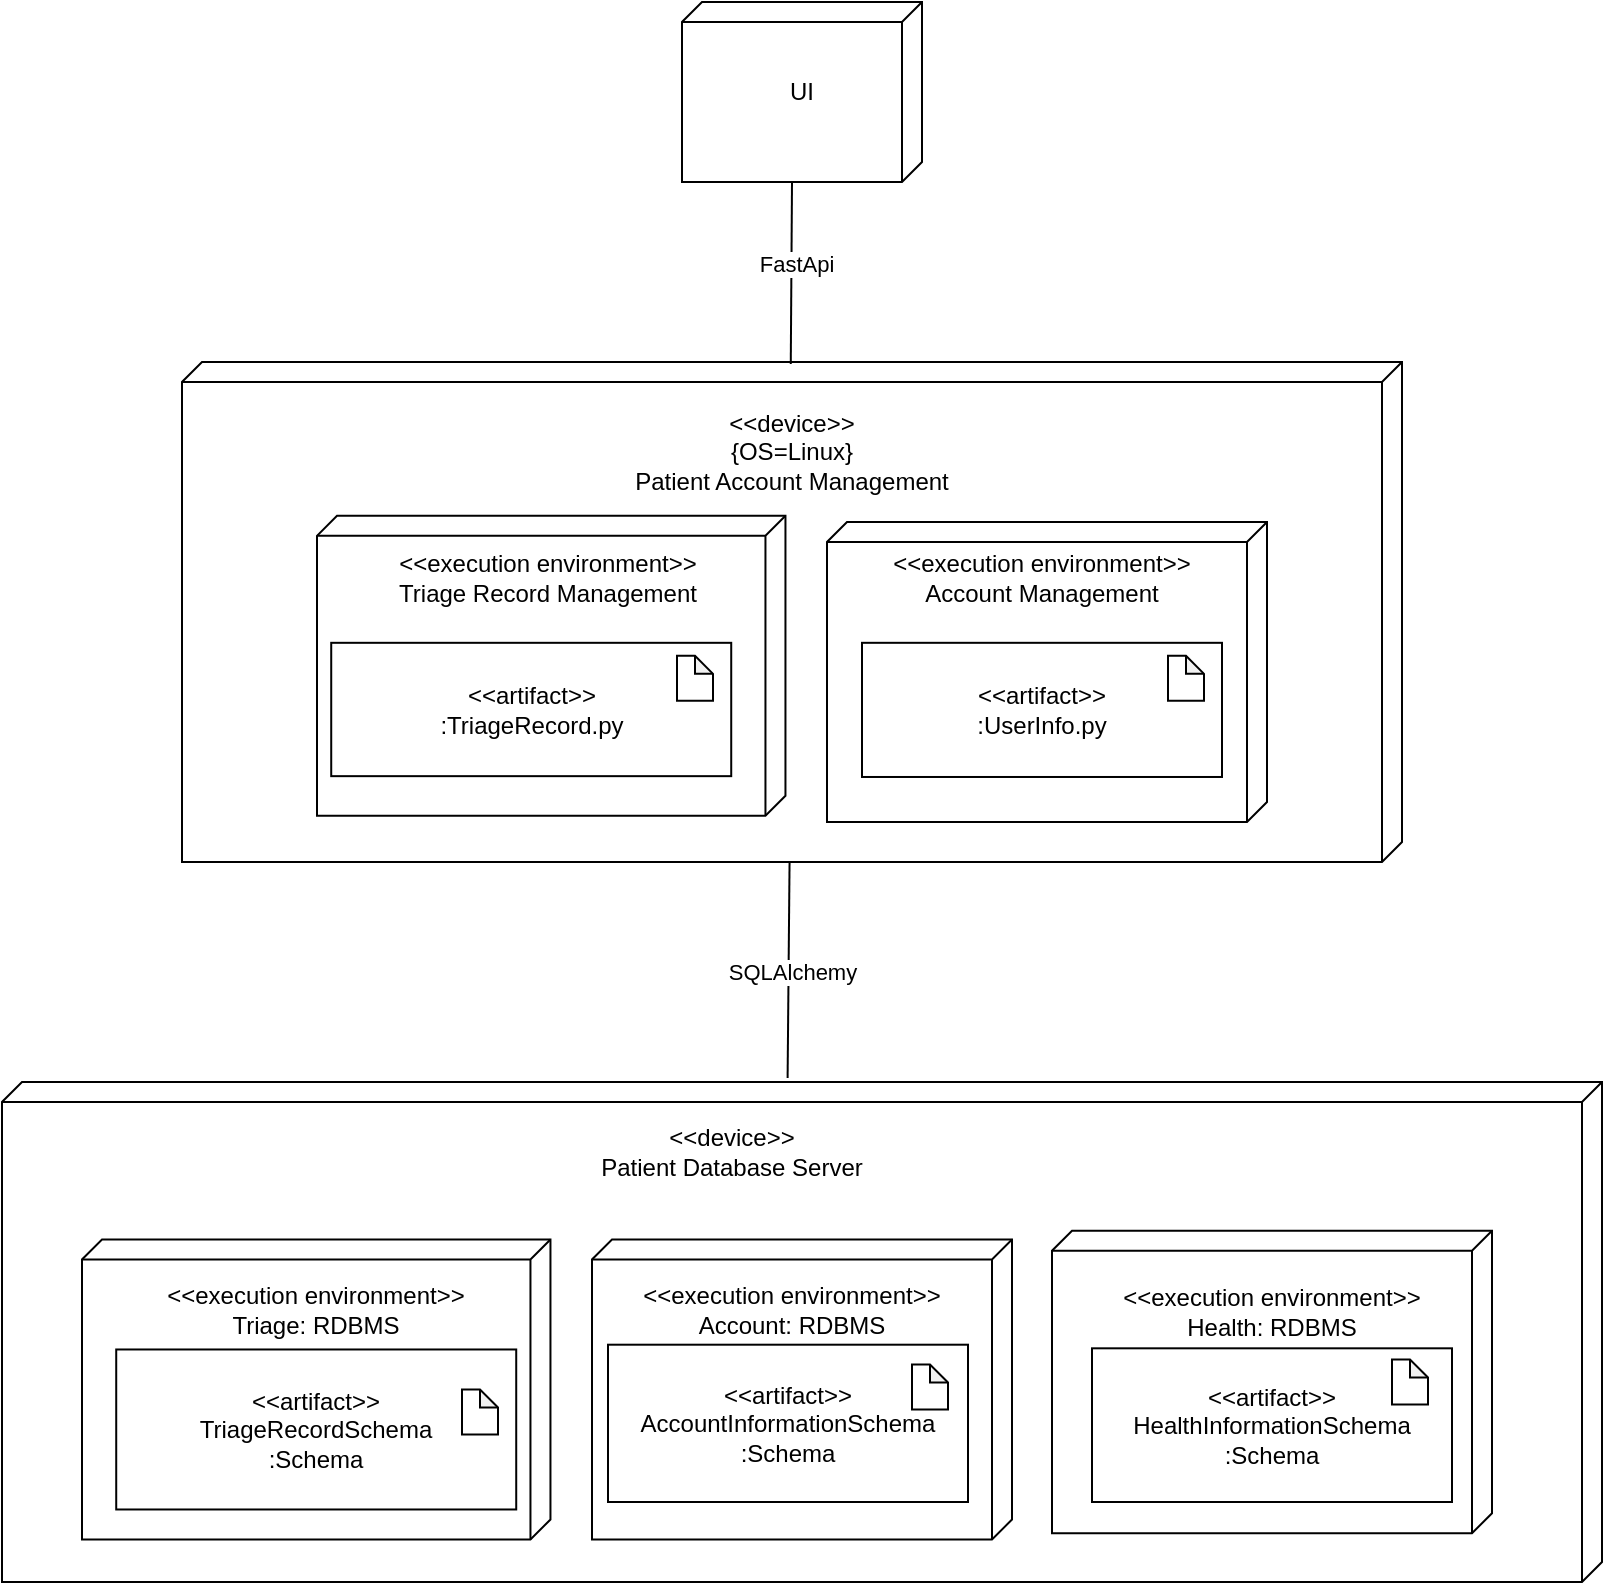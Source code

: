 <mxfile version="22.0.4" type="github">
  <diagram name="Page-1" id="N1XHB9eJ3Ktm11am80fy">
    <mxGraphModel dx="2242" dy="1566" grid="1" gridSize="10" guides="1" tooltips="1" connect="1" arrows="1" fold="1" page="1" pageScale="1" pageWidth="1100" pageHeight="850" math="0" shadow="0">
      <root>
        <mxCell id="0" />
        <mxCell id="1" parent="0" />
        <mxCell id="amkf--ewnWth5ymRdd6v-28" value="" style="verticalAlign=top;align=left;spacingTop=8;spacingLeft=2;spacingRight=12;shape=cube;size=10;direction=south;fontStyle=4;html=1;whiteSpace=wrap;" vertex="1" parent="1">
          <mxGeometry x="-880" y="-630" width="610" height="250" as="geometry" />
        </mxCell>
        <mxCell id="amkf--ewnWth5ymRdd6v-22" value="" style="verticalAlign=top;align=left;spacingTop=8;spacingLeft=2;spacingRight=12;shape=cube;size=10;direction=south;fontStyle=4;html=1;whiteSpace=wrap;" vertex="1" parent="1">
          <mxGeometry x="-970" y="-270" width="800" height="250" as="geometry" />
        </mxCell>
        <mxCell id="ZZaK3AFCLJGnbKY80Tlh-2" value="" style="verticalAlign=top;align=center;spacingTop=8;spacingLeft=2;spacingRight=12;shape=cube;size=10;direction=south;fontStyle=4;html=1;whiteSpace=wrap;" parent="1" vertex="1">
          <mxGeometry x="-812.5" y="-553.1" width="234.23" height="150" as="geometry" />
        </mxCell>
        <mxCell id="ZZaK3AFCLJGnbKY80Tlh-3" value="" style="verticalAlign=top;align=center;spacingTop=8;spacingLeft=2;spacingRight=12;shape=cube;size=10;direction=south;fontStyle=4;html=1;whiteSpace=wrap;" parent="1" vertex="1">
          <mxGeometry x="-557.5" y="-550" width="220" height="150" as="geometry" />
        </mxCell>
        <mxCell id="cxZqdax2sH9tnhvdFXiP-1" value="&amp;lt;&amp;lt;artifact&amp;gt;&amp;gt;&lt;br&gt;:TriageRecord.py" style="rounded=0;whiteSpace=wrap;html=1;" parent="1" vertex="1">
          <mxGeometry x="-805.39" y="-489.59" width="200" height="66.67" as="geometry" />
        </mxCell>
        <mxCell id="cxZqdax2sH9tnhvdFXiP-3" value="&amp;lt;&amp;lt;artifact&amp;gt;&amp;gt;&lt;br&gt;:UserInfo.py" style="rounded=0;whiteSpace=wrap;html=1;" parent="1" vertex="1">
          <mxGeometry x="-540" y="-489.59" width="180" height="67.08" as="geometry" />
        </mxCell>
        <mxCell id="cxZqdax2sH9tnhvdFXiP-5" value="" style="shape=note;whiteSpace=wrap;html=1;backgroundOutline=1;darkOpacity=0.05;size=9;" parent="1" vertex="1">
          <mxGeometry x="-632.5" y="-483.1" width="18" height="22.5" as="geometry" />
        </mxCell>
        <mxCell id="cxZqdax2sH9tnhvdFXiP-8" value="" style="shape=note;whiteSpace=wrap;html=1;backgroundOutline=1;darkOpacity=0.05;size=9;" parent="1" vertex="1">
          <mxGeometry x="-387" y="-483.1" width="18" height="22.5" as="geometry" />
        </mxCell>
        <mxCell id="amkf--ewnWth5ymRdd6v-2" value="" style="verticalAlign=top;align=center;spacingTop=8;spacingLeft=2;spacingRight=12;shape=cube;size=10;direction=south;fontStyle=4;html=1;whiteSpace=wrap;" vertex="1" parent="1">
          <mxGeometry x="-930" y="-191.25" width="234.23" height="150" as="geometry" />
        </mxCell>
        <mxCell id="amkf--ewnWth5ymRdd6v-3" value="" style="verticalAlign=top;align=center;spacingTop=8;spacingLeft=2;spacingRight=12;shape=cube;size=10;direction=south;fontStyle=4;html=1;whiteSpace=wrap;" vertex="1" parent="1">
          <mxGeometry x="-445" y="-195.62" width="220" height="151.25" as="geometry" />
        </mxCell>
        <mxCell id="amkf--ewnWth5ymRdd6v-4" value="" style="verticalAlign=top;align=center;spacingTop=8;spacingLeft=2;spacingRight=12;shape=cube;size=10;direction=south;fontStyle=4;html=1;whiteSpace=wrap;" vertex="1" parent="1">
          <mxGeometry x="-675" y="-191.25" width="210" height="150" as="geometry" />
        </mxCell>
        <mxCell id="amkf--ewnWth5ymRdd6v-6" value="&amp;lt;&amp;lt;artifact&amp;gt;&amp;gt;&lt;br&gt;AccountInformationSchema&lt;br&gt;:Schema" style="rounded=0;whiteSpace=wrap;html=1;" vertex="1" parent="1">
          <mxGeometry x="-667" y="-138.65" width="180" height="78.65" as="geometry" />
        </mxCell>
        <mxCell id="amkf--ewnWth5ymRdd6v-7" value="&amp;lt;&amp;lt;artifact&amp;gt;&amp;gt;&lt;br&gt;HealthInformationSchema&lt;br&gt;:Schema" style="rounded=0;whiteSpace=wrap;html=1;" vertex="1" parent="1">
          <mxGeometry x="-425" y="-136.84" width="180" height="76.84" as="geometry" />
        </mxCell>
        <mxCell id="amkf--ewnWth5ymRdd6v-9" value="" style="shape=note;whiteSpace=wrap;html=1;backgroundOutline=1;darkOpacity=0.05;size=9;" vertex="1" parent="1">
          <mxGeometry x="-750" y="-116.26" width="18" height="22.5" as="geometry" />
        </mxCell>
        <mxCell id="amkf--ewnWth5ymRdd6v-10" value="" style="shape=note;whiteSpace=wrap;html=1;backgroundOutline=1;darkOpacity=0.05;size=9;" vertex="1" parent="1">
          <mxGeometry x="-515" y="-128.75" width="18" height="22.5" as="geometry" />
        </mxCell>
        <mxCell id="amkf--ewnWth5ymRdd6v-12" value="" style="shape=note;whiteSpace=wrap;html=1;backgroundOutline=1;darkOpacity=0.05;size=9;" vertex="1" parent="1">
          <mxGeometry x="-275" y="-131.24" width="18" height="22.5" as="geometry" />
        </mxCell>
        <mxCell id="amkf--ewnWth5ymRdd6v-13" value="" style="verticalAlign=top;align=left;spacingTop=8;spacingLeft=2;spacingRight=12;shape=cube;size=10;direction=south;fontStyle=4;html=1;whiteSpace=wrap;" vertex="1" parent="1">
          <mxGeometry x="-630" y="-810" width="120" height="90" as="geometry" />
        </mxCell>
        <mxCell id="amkf--ewnWth5ymRdd6v-14" value="&amp;lt;&amp;lt;execution environment&amp;gt;&amp;gt;&lt;br&gt;Triage Record Management" style="text;html=1;strokeColor=none;fillColor=none;align=center;verticalAlign=middle;whiteSpace=wrap;rounded=0;" vertex="1" parent="1">
          <mxGeometry x="-777.5" y="-537.5" width="160" height="30" as="geometry" />
        </mxCell>
        <mxCell id="amkf--ewnWth5ymRdd6v-15" value="&amp;lt;&amp;lt;execution environment&amp;gt;&amp;gt;&lt;br&gt;Account Management" style="text;html=1;strokeColor=none;fillColor=none;align=center;verticalAlign=middle;whiteSpace=wrap;rounded=0;" vertex="1" parent="1">
          <mxGeometry x="-531" y="-537.5" width="162" height="30" as="geometry" />
        </mxCell>
        <mxCell id="amkf--ewnWth5ymRdd6v-16" value="&amp;lt;&amp;lt;execution environment&amp;gt;&amp;gt;&lt;br&gt;Triage: RDBMS" style="text;html=1;strokeColor=none;fillColor=none;align=center;verticalAlign=middle;whiteSpace=wrap;rounded=0;" vertex="1" parent="1">
          <mxGeometry x="-897.89" y="-171.25" width="170" height="30" as="geometry" />
        </mxCell>
        <mxCell id="amkf--ewnWth5ymRdd6v-17" value="&amp;lt;&amp;lt;execution environment&amp;gt;&amp;gt;&lt;br&gt;Account: RDBMS" style="text;html=1;strokeColor=none;fillColor=none;align=center;verticalAlign=middle;whiteSpace=wrap;rounded=0;" vertex="1" parent="1">
          <mxGeometry x="-660" y="-171.25" width="170" height="30" as="geometry" />
        </mxCell>
        <mxCell id="amkf--ewnWth5ymRdd6v-18" value="&amp;lt;&amp;lt;execution environment&amp;gt;&amp;gt;&lt;br&gt;Health: RDBMS" style="text;html=1;strokeColor=none;fillColor=none;align=center;verticalAlign=middle;whiteSpace=wrap;rounded=0;" vertex="1" parent="1">
          <mxGeometry x="-420" y="-170.05" width="170" height="30" as="geometry" />
        </mxCell>
        <mxCell id="amkf--ewnWth5ymRdd6v-25" value="&amp;lt;&amp;lt;device&amp;gt;&amp;gt;&lt;br&gt;Patient Database Server" style="text;html=1;strokeColor=none;fillColor=none;align=center;verticalAlign=middle;whiteSpace=wrap;rounded=0;" vertex="1" parent="1">
          <mxGeometry x="-685" y="-250" width="160" height="30" as="geometry" />
        </mxCell>
        <mxCell id="amkf--ewnWth5ymRdd6v-30" value="&amp;lt;&amp;lt;device&amp;gt;&amp;gt;&lt;br&gt;{OS=Linux}&lt;br&gt;Patient Account Management" style="text;html=1;strokeColor=none;fillColor=none;align=center;verticalAlign=middle;whiteSpace=wrap;rounded=0;" vertex="1" parent="1">
          <mxGeometry x="-670" y="-600" width="190" height="30" as="geometry" />
        </mxCell>
        <mxCell id="amkf--ewnWth5ymRdd6v-32" value="" style="endArrow=none;html=1;rounded=0;exitX=0.004;exitY=0.501;exitDx=0;exitDy=0;exitPerimeter=0;entryX=0;entryY=0;entryDx=90;entryDy=65;entryPerimeter=0;" edge="1" parent="1" source="amkf--ewnWth5ymRdd6v-28" target="amkf--ewnWth5ymRdd6v-13">
          <mxGeometry width="50" height="50" relative="1" as="geometry">
            <mxPoint x="-583" y="-480" as="sourcePoint" />
            <mxPoint x="-600" y="-680" as="targetPoint" />
          </mxGeometry>
        </mxCell>
        <mxCell id="amkf--ewnWth5ymRdd6v-33" value="FastApi" style="edgeLabel;html=1;align=center;verticalAlign=middle;resizable=0;points=[];" vertex="1" connectable="0" parent="amkf--ewnWth5ymRdd6v-32">
          <mxGeometry x="0.111" y="-2" relative="1" as="geometry">
            <mxPoint as="offset" />
          </mxGeometry>
        </mxCell>
        <mxCell id="amkf--ewnWth5ymRdd6v-34" value="" style="endArrow=none;html=1;rounded=0;entryX=1;entryY=0.525;entryDx=0;entryDy=0;entryPerimeter=0;exitX=-0.008;exitY=0.509;exitDx=0;exitDy=0;exitPerimeter=0;" edge="1" parent="1" source="amkf--ewnWth5ymRdd6v-22">
          <mxGeometry width="50" height="50" relative="1" as="geometry">
            <mxPoint x="-576" y="-280" as="sourcePoint" />
            <mxPoint x="-576.22" y="-380" as="targetPoint" />
          </mxGeometry>
        </mxCell>
        <mxCell id="amkf--ewnWth5ymRdd6v-35" value="SQLAlchemy" style="edgeLabel;html=1;align=center;verticalAlign=middle;resizable=0;points=[];" vertex="1" connectable="0" parent="amkf--ewnWth5ymRdd6v-34">
          <mxGeometry x="-0.017" y="-1" relative="1" as="geometry">
            <mxPoint as="offset" />
          </mxGeometry>
        </mxCell>
        <mxCell id="amkf--ewnWth5ymRdd6v-36" value="UI" style="text;html=1;strokeColor=none;fillColor=none;align=center;verticalAlign=middle;whiteSpace=wrap;rounded=0;" vertex="1" parent="1">
          <mxGeometry x="-600" y="-780" width="60" height="30" as="geometry" />
        </mxCell>
        <mxCell id="amkf--ewnWth5ymRdd6v-39" value="&amp;lt;&amp;lt;artifact&amp;gt;&amp;gt;&lt;br&gt;TriageRecordSchema&lt;br&gt;:Schema" style="rounded=0;whiteSpace=wrap;html=1;" vertex="1" parent="1">
          <mxGeometry x="-912.89" y="-136.26" width="200" height="80" as="geometry" />
        </mxCell>
        <mxCell id="amkf--ewnWth5ymRdd6v-40" value="" style="shape=note;whiteSpace=wrap;html=1;backgroundOutline=1;darkOpacity=0.05;size=9;" vertex="1" parent="1">
          <mxGeometry x="-740" y="-116.26" width="18" height="22.5" as="geometry" />
        </mxCell>
      </root>
    </mxGraphModel>
  </diagram>
</mxfile>
